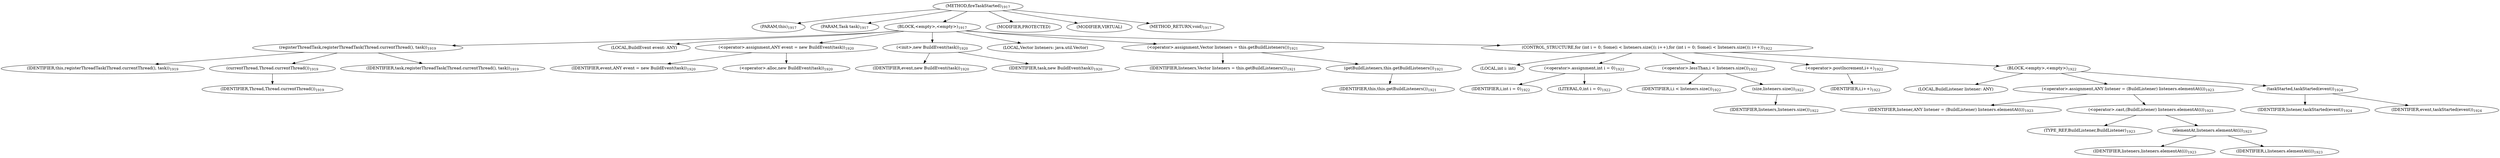 digraph "fireTaskStarted" {  
"3423" [label = <(METHOD,fireTaskStarted)<SUB>1917</SUB>> ]
"158" [label = <(PARAM,this)<SUB>1917</SUB>> ]
"3424" [label = <(PARAM,Task task)<SUB>1917</SUB>> ]
"3425" [label = <(BLOCK,&lt;empty&gt;,&lt;empty&gt;)<SUB>1917</SUB>> ]
"3426" [label = <(registerThreadTask,registerThreadTask(Thread.currentThread(), task))<SUB>1919</SUB>> ]
"157" [label = <(IDENTIFIER,this,registerThreadTask(Thread.currentThread(), task))<SUB>1919</SUB>> ]
"3427" [label = <(currentThread,Thread.currentThread())<SUB>1919</SUB>> ]
"3428" [label = <(IDENTIFIER,Thread,Thread.currentThread())<SUB>1919</SUB>> ]
"3429" [label = <(IDENTIFIER,task,registerThreadTask(Thread.currentThread(), task))<SUB>1919</SUB>> ]
"160" [label = <(LOCAL,BuildEvent event: ANY)> ]
"3430" [label = <(&lt;operator&gt;.assignment,ANY event = new BuildEvent(task))<SUB>1920</SUB>> ]
"3431" [label = <(IDENTIFIER,event,ANY event = new BuildEvent(task))<SUB>1920</SUB>> ]
"3432" [label = <(&lt;operator&gt;.alloc,new BuildEvent(task))<SUB>1920</SUB>> ]
"3433" [label = <(&lt;init&gt;,new BuildEvent(task))<SUB>1920</SUB>> ]
"159" [label = <(IDENTIFIER,event,new BuildEvent(task))<SUB>1920</SUB>> ]
"3434" [label = <(IDENTIFIER,task,new BuildEvent(task))<SUB>1920</SUB>> ]
"3435" [label = <(LOCAL,Vector listeners: java.util.Vector)> ]
"3436" [label = <(&lt;operator&gt;.assignment,Vector listeners = this.getBuildListeners())<SUB>1921</SUB>> ]
"3437" [label = <(IDENTIFIER,listeners,Vector listeners = this.getBuildListeners())<SUB>1921</SUB>> ]
"3438" [label = <(getBuildListeners,this.getBuildListeners())<SUB>1921</SUB>> ]
"161" [label = <(IDENTIFIER,this,this.getBuildListeners())<SUB>1921</SUB>> ]
"3439" [label = <(CONTROL_STRUCTURE,for (int i = 0; Some(i &lt; listeners.size()); i++),for (int i = 0; Some(i &lt; listeners.size()); i++))<SUB>1922</SUB>> ]
"3440" [label = <(LOCAL,int i: int)> ]
"3441" [label = <(&lt;operator&gt;.assignment,int i = 0)<SUB>1922</SUB>> ]
"3442" [label = <(IDENTIFIER,i,int i = 0)<SUB>1922</SUB>> ]
"3443" [label = <(LITERAL,0,int i = 0)<SUB>1922</SUB>> ]
"3444" [label = <(&lt;operator&gt;.lessThan,i &lt; listeners.size())<SUB>1922</SUB>> ]
"3445" [label = <(IDENTIFIER,i,i &lt; listeners.size())<SUB>1922</SUB>> ]
"3446" [label = <(size,listeners.size())<SUB>1922</SUB>> ]
"3447" [label = <(IDENTIFIER,listeners,listeners.size())<SUB>1922</SUB>> ]
"3448" [label = <(&lt;operator&gt;.postIncrement,i++)<SUB>1922</SUB>> ]
"3449" [label = <(IDENTIFIER,i,i++)<SUB>1922</SUB>> ]
"3450" [label = <(BLOCK,&lt;empty&gt;,&lt;empty&gt;)<SUB>1922</SUB>> ]
"3451" [label = <(LOCAL,BuildListener listener: ANY)> ]
"3452" [label = <(&lt;operator&gt;.assignment,ANY listener = (BuildListener) listeners.elementAt(i))<SUB>1923</SUB>> ]
"3453" [label = <(IDENTIFIER,listener,ANY listener = (BuildListener) listeners.elementAt(i))<SUB>1923</SUB>> ]
"3454" [label = <(&lt;operator&gt;.cast,(BuildListener) listeners.elementAt(i))<SUB>1923</SUB>> ]
"3455" [label = <(TYPE_REF,BuildListener,BuildListener)<SUB>1923</SUB>> ]
"3456" [label = <(elementAt,listeners.elementAt(i))<SUB>1923</SUB>> ]
"3457" [label = <(IDENTIFIER,listeners,listeners.elementAt(i))<SUB>1923</SUB>> ]
"3458" [label = <(IDENTIFIER,i,listeners.elementAt(i))<SUB>1923</SUB>> ]
"3459" [label = <(taskStarted,taskStarted(event))<SUB>1924</SUB>> ]
"3460" [label = <(IDENTIFIER,listener,taskStarted(event))<SUB>1924</SUB>> ]
"3461" [label = <(IDENTIFIER,event,taskStarted(event))<SUB>1924</SUB>> ]
"3462" [label = <(MODIFIER,PROTECTED)> ]
"3463" [label = <(MODIFIER,VIRTUAL)> ]
"3464" [label = <(METHOD_RETURN,void)<SUB>1917</SUB>> ]
  "3423" -> "158" 
  "3423" -> "3424" 
  "3423" -> "3425" 
  "3423" -> "3462" 
  "3423" -> "3463" 
  "3423" -> "3464" 
  "3425" -> "3426" 
  "3425" -> "160" 
  "3425" -> "3430" 
  "3425" -> "3433" 
  "3425" -> "3435" 
  "3425" -> "3436" 
  "3425" -> "3439" 
  "3426" -> "157" 
  "3426" -> "3427" 
  "3426" -> "3429" 
  "3427" -> "3428" 
  "3430" -> "3431" 
  "3430" -> "3432" 
  "3433" -> "159" 
  "3433" -> "3434" 
  "3436" -> "3437" 
  "3436" -> "3438" 
  "3438" -> "161" 
  "3439" -> "3440" 
  "3439" -> "3441" 
  "3439" -> "3444" 
  "3439" -> "3448" 
  "3439" -> "3450" 
  "3441" -> "3442" 
  "3441" -> "3443" 
  "3444" -> "3445" 
  "3444" -> "3446" 
  "3446" -> "3447" 
  "3448" -> "3449" 
  "3450" -> "3451" 
  "3450" -> "3452" 
  "3450" -> "3459" 
  "3452" -> "3453" 
  "3452" -> "3454" 
  "3454" -> "3455" 
  "3454" -> "3456" 
  "3456" -> "3457" 
  "3456" -> "3458" 
  "3459" -> "3460" 
  "3459" -> "3461" 
}
